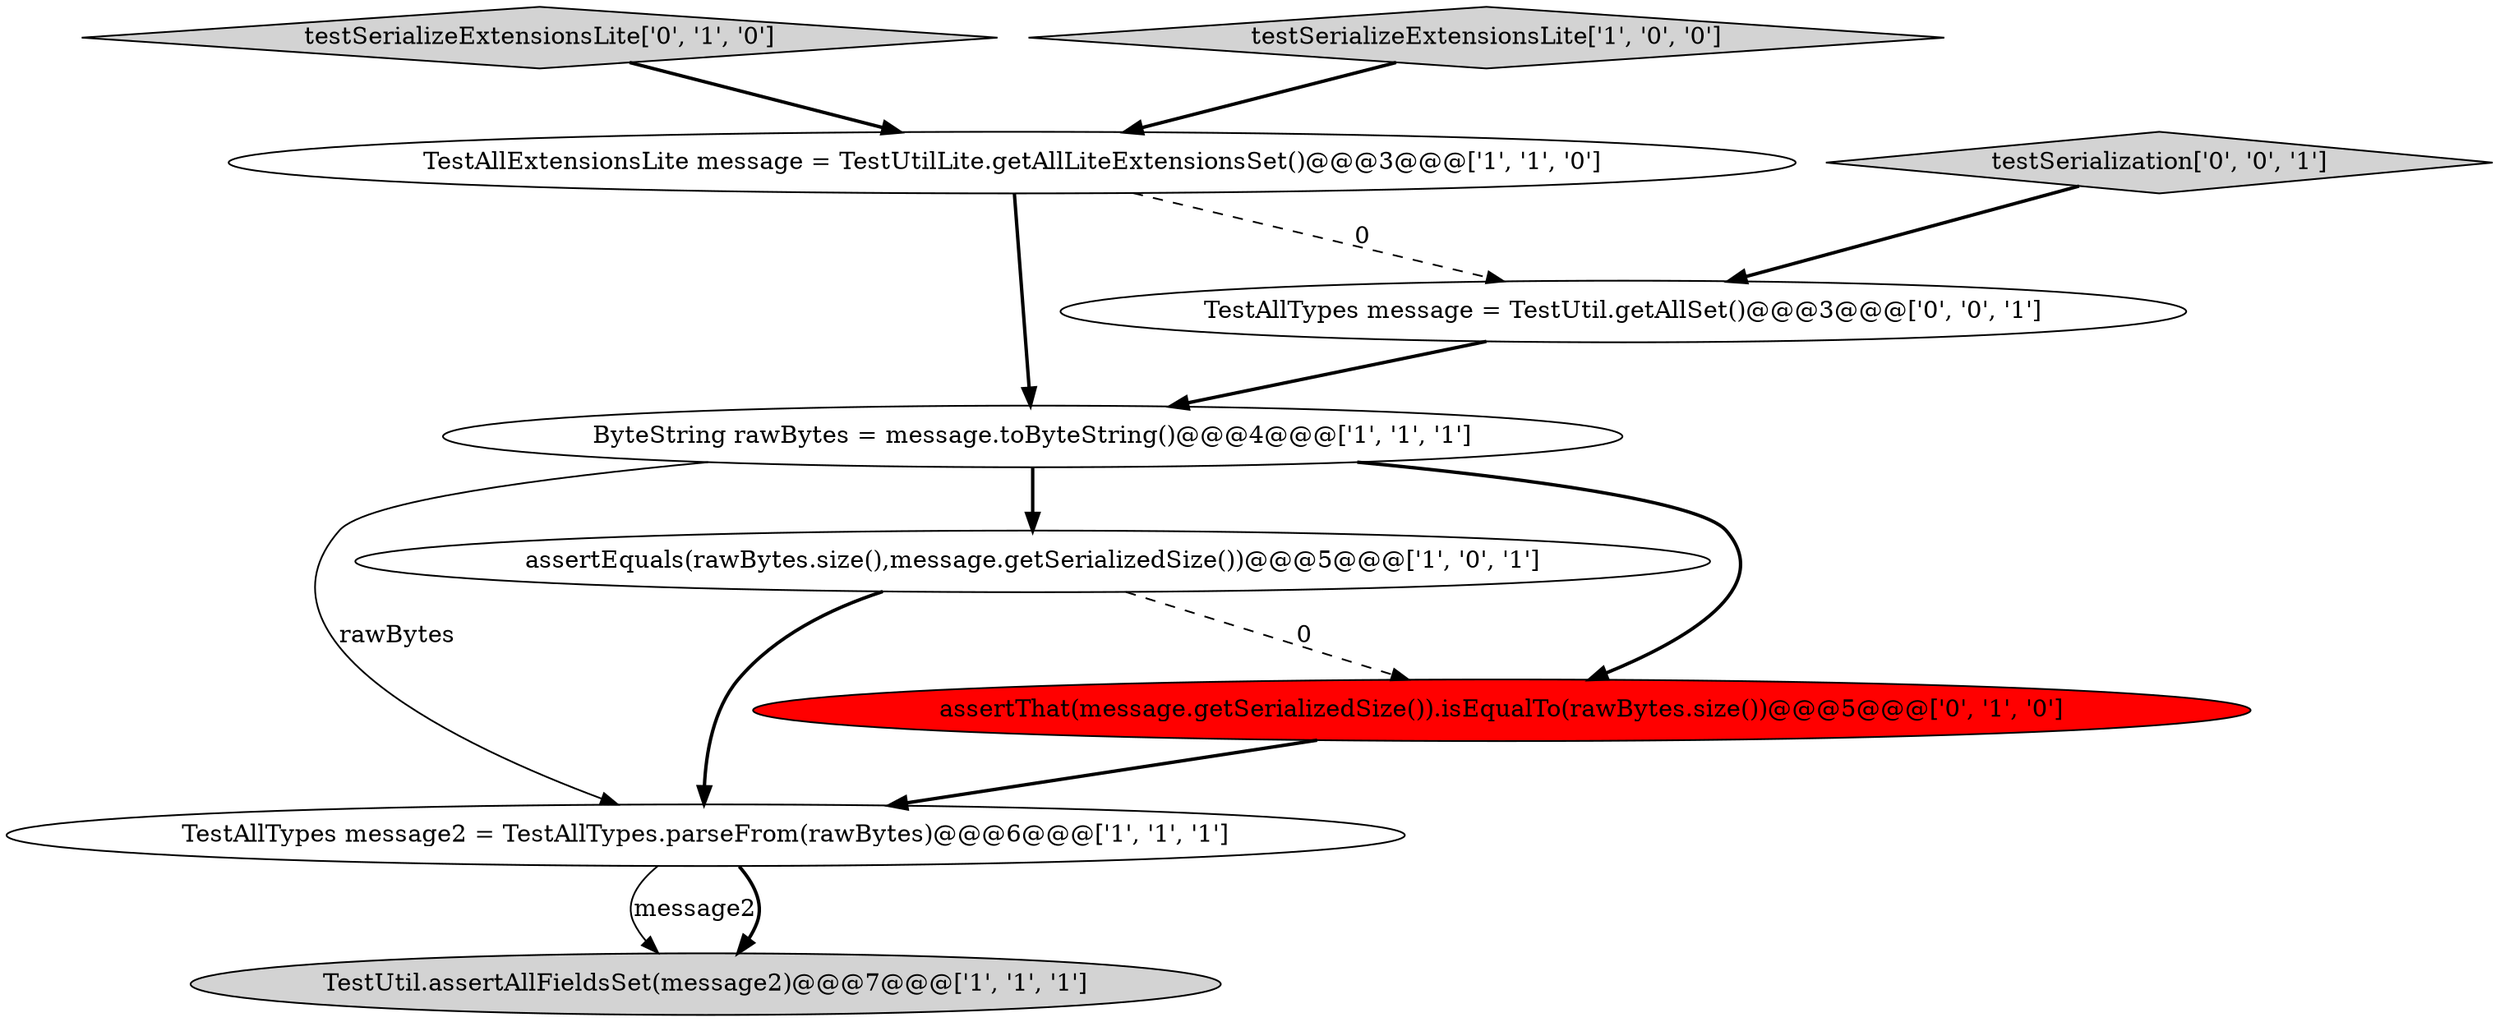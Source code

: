 digraph {
6 [style = filled, label = "testSerializeExtensionsLite['0', '1', '0']", fillcolor = lightgray, shape = diamond image = "AAA0AAABBB2BBB"];
9 [style = filled, label = "testSerialization['0', '0', '1']", fillcolor = lightgray, shape = diamond image = "AAA0AAABBB3BBB"];
5 [style = filled, label = "assertEquals(rawBytes.size(),message.getSerializedSize())@@@5@@@['1', '0', '1']", fillcolor = white, shape = ellipse image = "AAA0AAABBB1BBB"];
0 [style = filled, label = "TestAllTypes message2 = TestAllTypes.parseFrom(rawBytes)@@@6@@@['1', '1', '1']", fillcolor = white, shape = ellipse image = "AAA0AAABBB1BBB"];
7 [style = filled, label = "assertThat(message.getSerializedSize()).isEqualTo(rawBytes.size())@@@5@@@['0', '1', '0']", fillcolor = red, shape = ellipse image = "AAA1AAABBB2BBB"];
3 [style = filled, label = "TestAllExtensionsLite message = TestUtilLite.getAllLiteExtensionsSet()@@@3@@@['1', '1', '0']", fillcolor = white, shape = ellipse image = "AAA0AAABBB1BBB"];
8 [style = filled, label = "TestAllTypes message = TestUtil.getAllSet()@@@3@@@['0', '0', '1']", fillcolor = white, shape = ellipse image = "AAA0AAABBB3BBB"];
4 [style = filled, label = "ByteString rawBytes = message.toByteString()@@@4@@@['1', '1', '1']", fillcolor = white, shape = ellipse image = "AAA0AAABBB1BBB"];
1 [style = filled, label = "testSerializeExtensionsLite['1', '0', '0']", fillcolor = lightgray, shape = diamond image = "AAA0AAABBB1BBB"];
2 [style = filled, label = "TestUtil.assertAllFieldsSet(message2)@@@7@@@['1', '1', '1']", fillcolor = lightgray, shape = ellipse image = "AAA0AAABBB1BBB"];
1->3 [style = bold, label=""];
3->8 [style = dashed, label="0"];
6->3 [style = bold, label=""];
7->0 [style = bold, label=""];
8->4 [style = bold, label=""];
5->7 [style = dashed, label="0"];
5->0 [style = bold, label=""];
9->8 [style = bold, label=""];
4->5 [style = bold, label=""];
3->4 [style = bold, label=""];
4->0 [style = solid, label="rawBytes"];
4->7 [style = bold, label=""];
0->2 [style = solid, label="message2"];
0->2 [style = bold, label=""];
}
